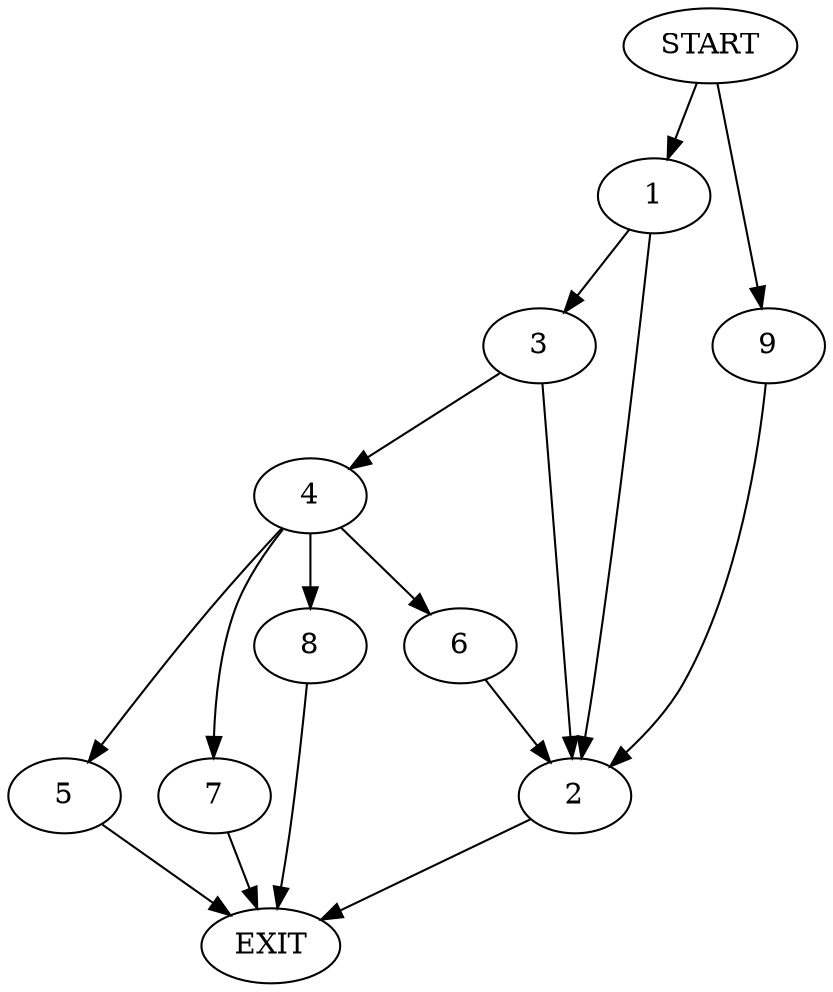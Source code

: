 digraph {
0 [label="START"]
10 [label="EXIT"]
0 -> 1
1 -> 2
1 -> 3
2 -> 10
3 -> 2
3 -> 4
4 -> 5
4 -> 6
4 -> 7
4 -> 8
8 -> 10
7 -> 10
5 -> 10
6 -> 2
0 -> 9
9 -> 2
}
